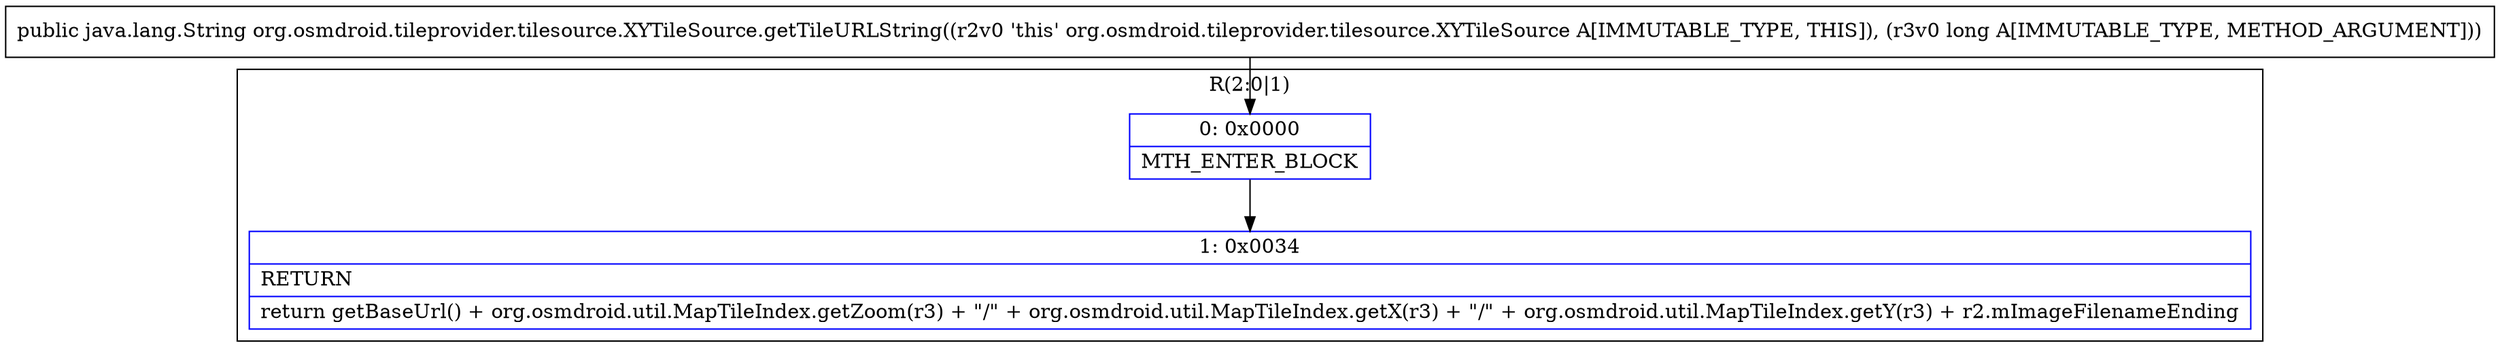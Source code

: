 digraph "CFG fororg.osmdroid.tileprovider.tilesource.XYTileSource.getTileURLString(J)Ljava\/lang\/String;" {
subgraph cluster_Region_844627550 {
label = "R(2:0|1)";
node [shape=record,color=blue];
Node_0 [shape=record,label="{0\:\ 0x0000|MTH_ENTER_BLOCK\l}"];
Node_1 [shape=record,label="{1\:\ 0x0034|RETURN\l|return getBaseUrl() + org.osmdroid.util.MapTileIndex.getZoom(r3) + \"\/\" + org.osmdroid.util.MapTileIndex.getX(r3) + \"\/\" + org.osmdroid.util.MapTileIndex.getY(r3) + r2.mImageFilenameEnding\l}"];
}
MethodNode[shape=record,label="{public java.lang.String org.osmdroid.tileprovider.tilesource.XYTileSource.getTileURLString((r2v0 'this' org.osmdroid.tileprovider.tilesource.XYTileSource A[IMMUTABLE_TYPE, THIS]), (r3v0 long A[IMMUTABLE_TYPE, METHOD_ARGUMENT])) }"];
MethodNode -> Node_0;
Node_0 -> Node_1;
}

